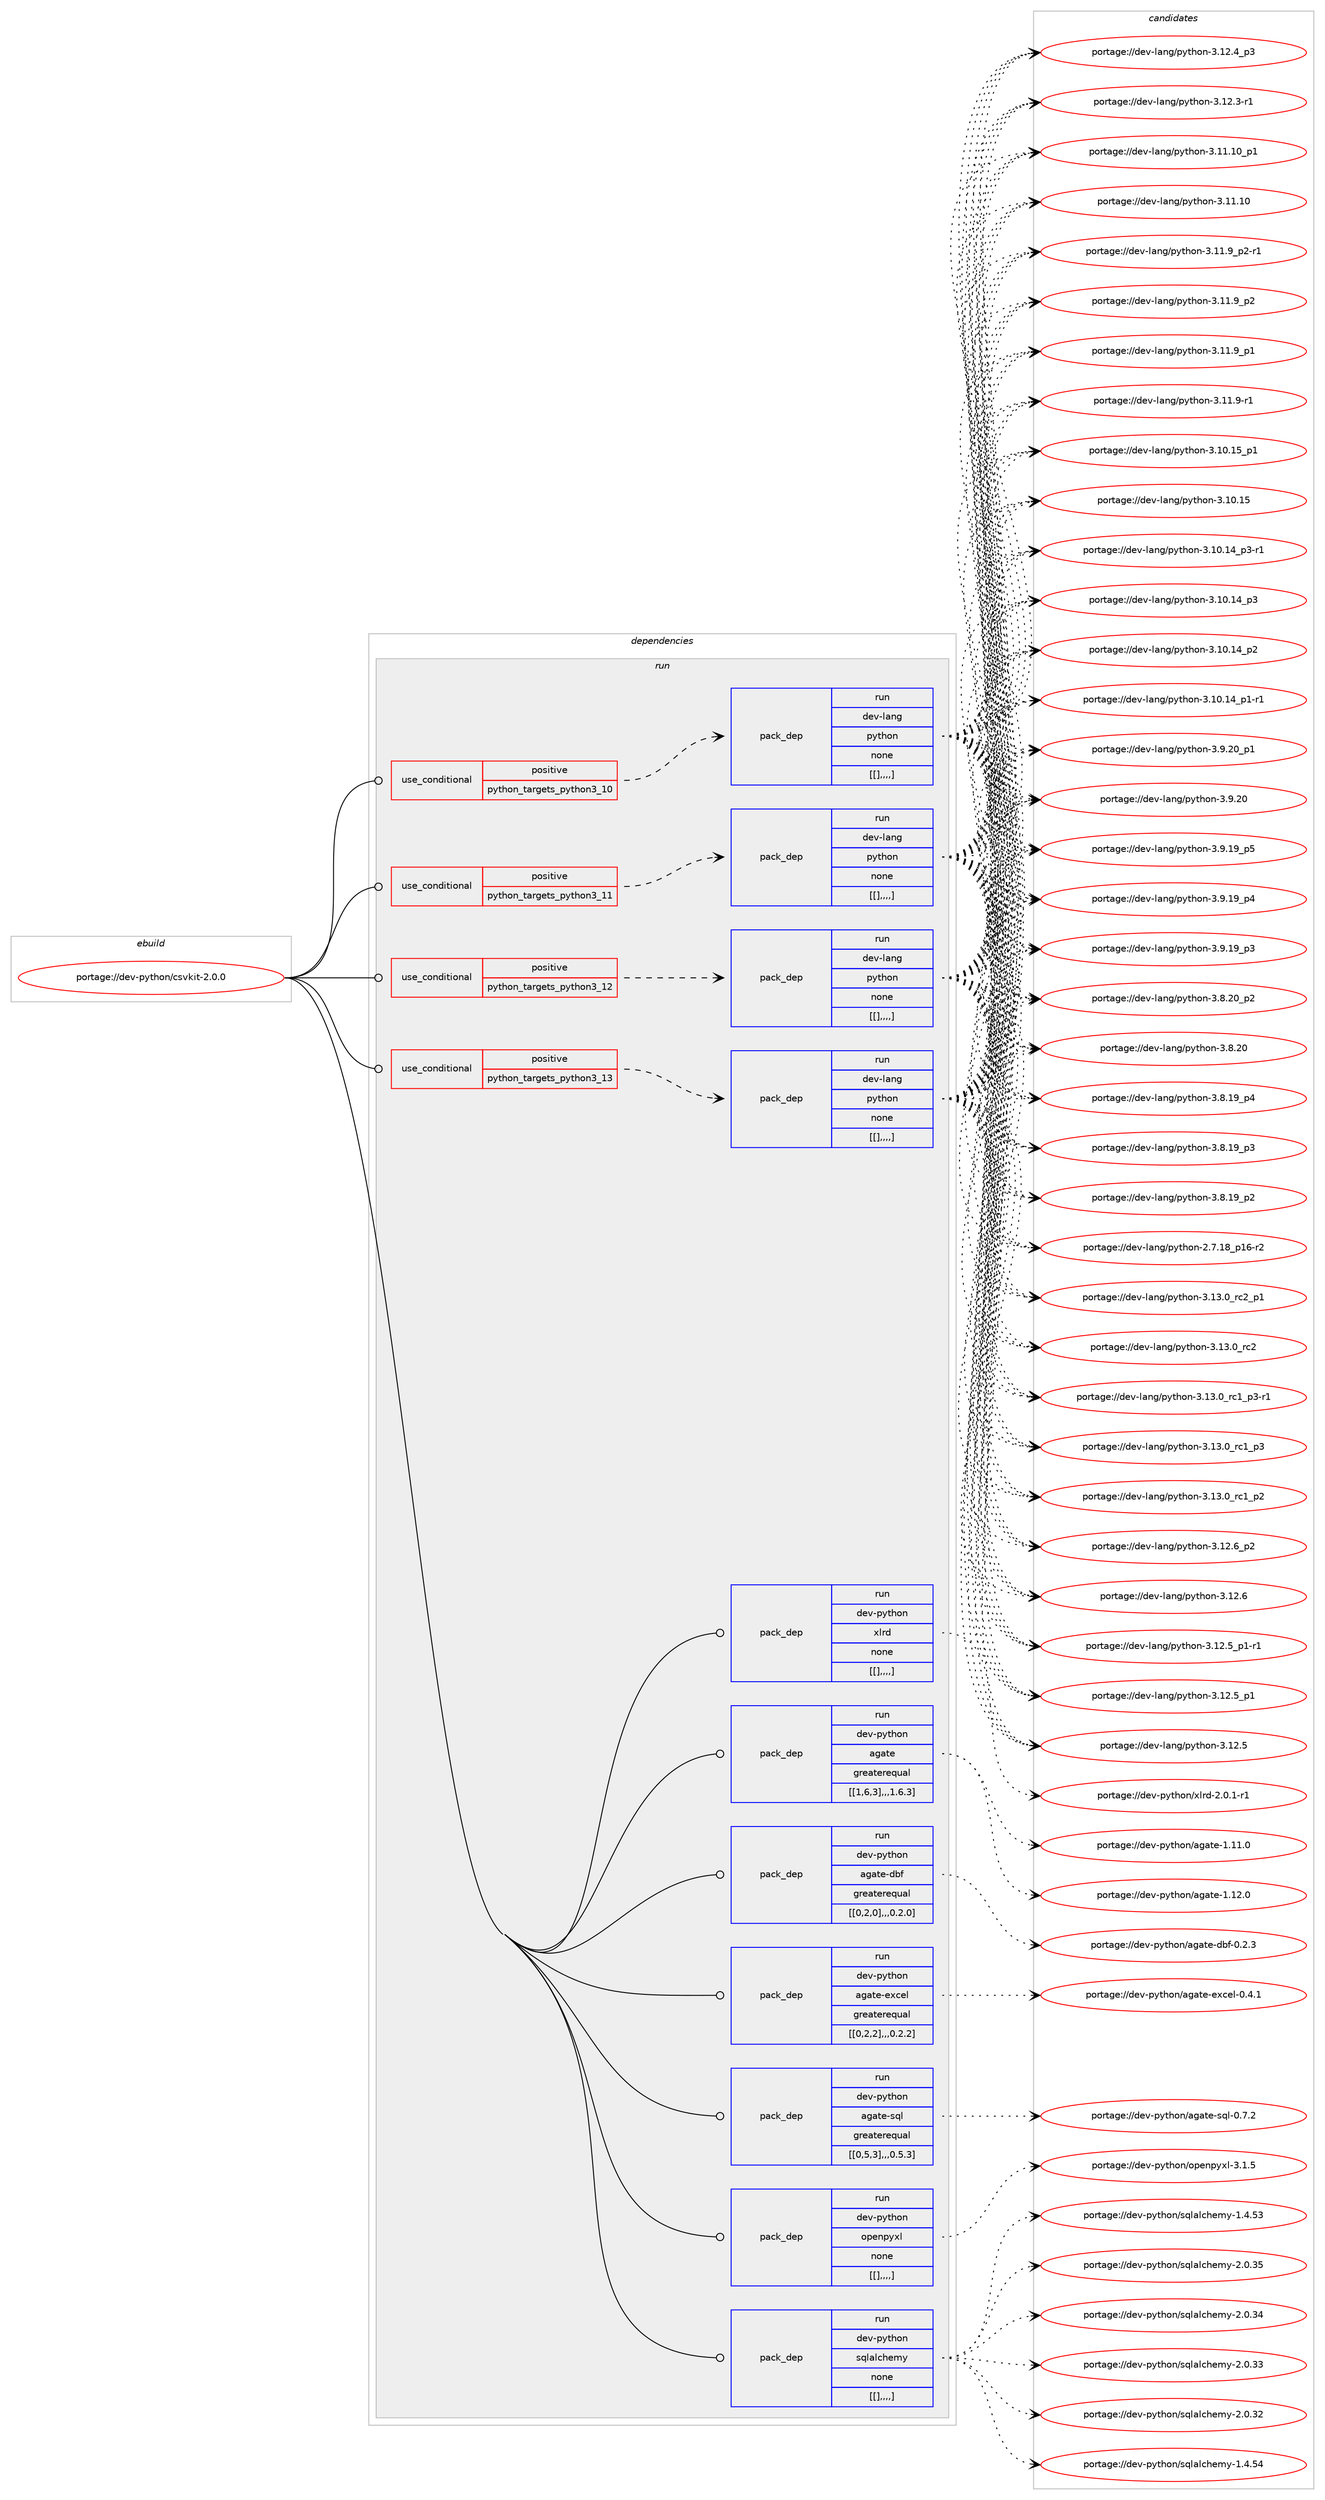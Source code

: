 digraph prolog {

# *************
# Graph options
# *************

newrank=true;
concentrate=true;
compound=true;
graph [rankdir=LR,fontname=Helvetica,fontsize=10,ranksep=1.5];#, ranksep=2.5, nodesep=0.2];
edge  [arrowhead=vee];
node  [fontname=Helvetica,fontsize=10];

# **********
# The ebuild
# **********

subgraph cluster_leftcol {
color=gray;
label=<<i>ebuild</i>>;
id [label="portage://dev-python/csvkit-2.0.0", color=red, width=4, href="../dev-python/csvkit-2.0.0.svg"];
}

# ****************
# The dependencies
# ****************

subgraph cluster_midcol {
color=gray;
label=<<i>dependencies</i>>;
subgraph cluster_compile {
fillcolor="#eeeeee";
style=filled;
label=<<i>compile</i>>;
}
subgraph cluster_compileandrun {
fillcolor="#eeeeee";
style=filled;
label=<<i>compile and run</i>>;
}
subgraph cluster_run {
fillcolor="#eeeeee";
style=filled;
label=<<i>run</i>>;
subgraph cond33187 {
dependency146323 [label=<<TABLE BORDER="0" CELLBORDER="1" CELLSPACING="0" CELLPADDING="4"><TR><TD ROWSPAN="3" CELLPADDING="10">use_conditional</TD></TR><TR><TD>positive</TD></TR><TR><TD>python_targets_python3_10</TD></TR></TABLE>>, shape=none, color=red];
subgraph pack111924 {
dependency146324 [label=<<TABLE BORDER="0" CELLBORDER="1" CELLSPACING="0" CELLPADDING="4" WIDTH="220"><TR><TD ROWSPAN="6" CELLPADDING="30">pack_dep</TD></TR><TR><TD WIDTH="110">run</TD></TR><TR><TD>dev-lang</TD></TR><TR><TD>python</TD></TR><TR><TD>none</TD></TR><TR><TD>[[],,,,]</TD></TR></TABLE>>, shape=none, color=blue];
}
dependency146323:e -> dependency146324:w [weight=20,style="dashed",arrowhead="vee"];
}
id:e -> dependency146323:w [weight=20,style="solid",arrowhead="odot"];
subgraph cond33188 {
dependency146325 [label=<<TABLE BORDER="0" CELLBORDER="1" CELLSPACING="0" CELLPADDING="4"><TR><TD ROWSPAN="3" CELLPADDING="10">use_conditional</TD></TR><TR><TD>positive</TD></TR><TR><TD>python_targets_python3_11</TD></TR></TABLE>>, shape=none, color=red];
subgraph pack111925 {
dependency146326 [label=<<TABLE BORDER="0" CELLBORDER="1" CELLSPACING="0" CELLPADDING="4" WIDTH="220"><TR><TD ROWSPAN="6" CELLPADDING="30">pack_dep</TD></TR><TR><TD WIDTH="110">run</TD></TR><TR><TD>dev-lang</TD></TR><TR><TD>python</TD></TR><TR><TD>none</TD></TR><TR><TD>[[],,,,]</TD></TR></TABLE>>, shape=none, color=blue];
}
dependency146325:e -> dependency146326:w [weight=20,style="dashed",arrowhead="vee"];
}
id:e -> dependency146325:w [weight=20,style="solid",arrowhead="odot"];
subgraph cond33189 {
dependency146327 [label=<<TABLE BORDER="0" CELLBORDER="1" CELLSPACING="0" CELLPADDING="4"><TR><TD ROWSPAN="3" CELLPADDING="10">use_conditional</TD></TR><TR><TD>positive</TD></TR><TR><TD>python_targets_python3_12</TD></TR></TABLE>>, shape=none, color=red];
subgraph pack111926 {
dependency146328 [label=<<TABLE BORDER="0" CELLBORDER="1" CELLSPACING="0" CELLPADDING="4" WIDTH="220"><TR><TD ROWSPAN="6" CELLPADDING="30">pack_dep</TD></TR><TR><TD WIDTH="110">run</TD></TR><TR><TD>dev-lang</TD></TR><TR><TD>python</TD></TR><TR><TD>none</TD></TR><TR><TD>[[],,,,]</TD></TR></TABLE>>, shape=none, color=blue];
}
dependency146327:e -> dependency146328:w [weight=20,style="dashed",arrowhead="vee"];
}
id:e -> dependency146327:w [weight=20,style="solid",arrowhead="odot"];
subgraph cond33190 {
dependency146329 [label=<<TABLE BORDER="0" CELLBORDER="1" CELLSPACING="0" CELLPADDING="4"><TR><TD ROWSPAN="3" CELLPADDING="10">use_conditional</TD></TR><TR><TD>positive</TD></TR><TR><TD>python_targets_python3_13</TD></TR></TABLE>>, shape=none, color=red];
subgraph pack111927 {
dependency146330 [label=<<TABLE BORDER="0" CELLBORDER="1" CELLSPACING="0" CELLPADDING="4" WIDTH="220"><TR><TD ROWSPAN="6" CELLPADDING="30">pack_dep</TD></TR><TR><TD WIDTH="110">run</TD></TR><TR><TD>dev-lang</TD></TR><TR><TD>python</TD></TR><TR><TD>none</TD></TR><TR><TD>[[],,,,]</TD></TR></TABLE>>, shape=none, color=blue];
}
dependency146329:e -> dependency146330:w [weight=20,style="dashed",arrowhead="vee"];
}
id:e -> dependency146329:w [weight=20,style="solid",arrowhead="odot"];
subgraph pack111928 {
dependency146331 [label=<<TABLE BORDER="0" CELLBORDER="1" CELLSPACING="0" CELLPADDING="4" WIDTH="220"><TR><TD ROWSPAN="6" CELLPADDING="30">pack_dep</TD></TR><TR><TD WIDTH="110">run</TD></TR><TR><TD>dev-python</TD></TR><TR><TD>agate</TD></TR><TR><TD>greaterequal</TD></TR><TR><TD>[[1,6,3],,,1.6.3]</TD></TR></TABLE>>, shape=none, color=blue];
}
id:e -> dependency146331:w [weight=20,style="solid",arrowhead="odot"];
subgraph pack111929 {
dependency146332 [label=<<TABLE BORDER="0" CELLBORDER="1" CELLSPACING="0" CELLPADDING="4" WIDTH="220"><TR><TD ROWSPAN="6" CELLPADDING="30">pack_dep</TD></TR><TR><TD WIDTH="110">run</TD></TR><TR><TD>dev-python</TD></TR><TR><TD>agate-dbf</TD></TR><TR><TD>greaterequal</TD></TR><TR><TD>[[0,2,0],,,0.2.0]</TD></TR></TABLE>>, shape=none, color=blue];
}
id:e -> dependency146332:w [weight=20,style="solid",arrowhead="odot"];
subgraph pack111930 {
dependency146333 [label=<<TABLE BORDER="0" CELLBORDER="1" CELLSPACING="0" CELLPADDING="4" WIDTH="220"><TR><TD ROWSPAN="6" CELLPADDING="30">pack_dep</TD></TR><TR><TD WIDTH="110">run</TD></TR><TR><TD>dev-python</TD></TR><TR><TD>agate-excel</TD></TR><TR><TD>greaterequal</TD></TR><TR><TD>[[0,2,2],,,0.2.2]</TD></TR></TABLE>>, shape=none, color=blue];
}
id:e -> dependency146333:w [weight=20,style="solid",arrowhead="odot"];
subgraph pack111931 {
dependency146334 [label=<<TABLE BORDER="0" CELLBORDER="1" CELLSPACING="0" CELLPADDING="4" WIDTH="220"><TR><TD ROWSPAN="6" CELLPADDING="30">pack_dep</TD></TR><TR><TD WIDTH="110">run</TD></TR><TR><TD>dev-python</TD></TR><TR><TD>agate-sql</TD></TR><TR><TD>greaterequal</TD></TR><TR><TD>[[0,5,3],,,0.5.3]</TD></TR></TABLE>>, shape=none, color=blue];
}
id:e -> dependency146334:w [weight=20,style="solid",arrowhead="odot"];
subgraph pack111932 {
dependency146335 [label=<<TABLE BORDER="0" CELLBORDER="1" CELLSPACING="0" CELLPADDING="4" WIDTH="220"><TR><TD ROWSPAN="6" CELLPADDING="30">pack_dep</TD></TR><TR><TD WIDTH="110">run</TD></TR><TR><TD>dev-python</TD></TR><TR><TD>openpyxl</TD></TR><TR><TD>none</TD></TR><TR><TD>[[],,,,]</TD></TR></TABLE>>, shape=none, color=blue];
}
id:e -> dependency146335:w [weight=20,style="solid",arrowhead="odot"];
subgraph pack111933 {
dependency146336 [label=<<TABLE BORDER="0" CELLBORDER="1" CELLSPACING="0" CELLPADDING="4" WIDTH="220"><TR><TD ROWSPAN="6" CELLPADDING="30">pack_dep</TD></TR><TR><TD WIDTH="110">run</TD></TR><TR><TD>dev-python</TD></TR><TR><TD>sqlalchemy</TD></TR><TR><TD>none</TD></TR><TR><TD>[[],,,,]</TD></TR></TABLE>>, shape=none, color=blue];
}
id:e -> dependency146336:w [weight=20,style="solid",arrowhead="odot"];
subgraph pack111934 {
dependency146337 [label=<<TABLE BORDER="0" CELLBORDER="1" CELLSPACING="0" CELLPADDING="4" WIDTH="220"><TR><TD ROWSPAN="6" CELLPADDING="30">pack_dep</TD></TR><TR><TD WIDTH="110">run</TD></TR><TR><TD>dev-python</TD></TR><TR><TD>xlrd</TD></TR><TR><TD>none</TD></TR><TR><TD>[[],,,,]</TD></TR></TABLE>>, shape=none, color=blue];
}
id:e -> dependency146337:w [weight=20,style="solid",arrowhead="odot"];
}
}

# **************
# The candidates
# **************

subgraph cluster_choices {
rank=same;
color=gray;
label=<<i>candidates</i>>;

subgraph choice111924 {
color=black;
nodesep=1;
choice100101118451089711010347112121116104111110455146495146489511499509511249 [label="portage://dev-lang/python-3.13.0_rc2_p1", color=red, width=4,href="../dev-lang/python-3.13.0_rc2_p1.svg"];
choice10010111845108971101034711212111610411111045514649514648951149950 [label="portage://dev-lang/python-3.13.0_rc2", color=red, width=4,href="../dev-lang/python-3.13.0_rc2.svg"];
choice1001011184510897110103471121211161041111104551464951464895114994995112514511449 [label="portage://dev-lang/python-3.13.0_rc1_p3-r1", color=red, width=4,href="../dev-lang/python-3.13.0_rc1_p3-r1.svg"];
choice100101118451089711010347112121116104111110455146495146489511499499511251 [label="portage://dev-lang/python-3.13.0_rc1_p3", color=red, width=4,href="../dev-lang/python-3.13.0_rc1_p3.svg"];
choice100101118451089711010347112121116104111110455146495146489511499499511250 [label="portage://dev-lang/python-3.13.0_rc1_p2", color=red, width=4,href="../dev-lang/python-3.13.0_rc1_p2.svg"];
choice100101118451089711010347112121116104111110455146495046549511250 [label="portage://dev-lang/python-3.12.6_p2", color=red, width=4,href="../dev-lang/python-3.12.6_p2.svg"];
choice10010111845108971101034711212111610411111045514649504654 [label="portage://dev-lang/python-3.12.6", color=red, width=4,href="../dev-lang/python-3.12.6.svg"];
choice1001011184510897110103471121211161041111104551464950465395112494511449 [label="portage://dev-lang/python-3.12.5_p1-r1", color=red, width=4,href="../dev-lang/python-3.12.5_p1-r1.svg"];
choice100101118451089711010347112121116104111110455146495046539511249 [label="portage://dev-lang/python-3.12.5_p1", color=red, width=4,href="../dev-lang/python-3.12.5_p1.svg"];
choice10010111845108971101034711212111610411111045514649504653 [label="portage://dev-lang/python-3.12.5", color=red, width=4,href="../dev-lang/python-3.12.5.svg"];
choice100101118451089711010347112121116104111110455146495046529511251 [label="portage://dev-lang/python-3.12.4_p3", color=red, width=4,href="../dev-lang/python-3.12.4_p3.svg"];
choice100101118451089711010347112121116104111110455146495046514511449 [label="portage://dev-lang/python-3.12.3-r1", color=red, width=4,href="../dev-lang/python-3.12.3-r1.svg"];
choice10010111845108971101034711212111610411111045514649494649489511249 [label="portage://dev-lang/python-3.11.10_p1", color=red, width=4,href="../dev-lang/python-3.11.10_p1.svg"];
choice1001011184510897110103471121211161041111104551464949464948 [label="portage://dev-lang/python-3.11.10", color=red, width=4,href="../dev-lang/python-3.11.10.svg"];
choice1001011184510897110103471121211161041111104551464949465795112504511449 [label="portage://dev-lang/python-3.11.9_p2-r1", color=red, width=4,href="../dev-lang/python-3.11.9_p2-r1.svg"];
choice100101118451089711010347112121116104111110455146494946579511250 [label="portage://dev-lang/python-3.11.9_p2", color=red, width=4,href="../dev-lang/python-3.11.9_p2.svg"];
choice100101118451089711010347112121116104111110455146494946579511249 [label="portage://dev-lang/python-3.11.9_p1", color=red, width=4,href="../dev-lang/python-3.11.9_p1.svg"];
choice100101118451089711010347112121116104111110455146494946574511449 [label="portage://dev-lang/python-3.11.9-r1", color=red, width=4,href="../dev-lang/python-3.11.9-r1.svg"];
choice10010111845108971101034711212111610411111045514649484649539511249 [label="portage://dev-lang/python-3.10.15_p1", color=red, width=4,href="../dev-lang/python-3.10.15_p1.svg"];
choice1001011184510897110103471121211161041111104551464948464953 [label="portage://dev-lang/python-3.10.15", color=red, width=4,href="../dev-lang/python-3.10.15.svg"];
choice100101118451089711010347112121116104111110455146494846495295112514511449 [label="portage://dev-lang/python-3.10.14_p3-r1", color=red, width=4,href="../dev-lang/python-3.10.14_p3-r1.svg"];
choice10010111845108971101034711212111610411111045514649484649529511251 [label="portage://dev-lang/python-3.10.14_p3", color=red, width=4,href="../dev-lang/python-3.10.14_p3.svg"];
choice10010111845108971101034711212111610411111045514649484649529511250 [label="portage://dev-lang/python-3.10.14_p2", color=red, width=4,href="../dev-lang/python-3.10.14_p2.svg"];
choice100101118451089711010347112121116104111110455146494846495295112494511449 [label="portage://dev-lang/python-3.10.14_p1-r1", color=red, width=4,href="../dev-lang/python-3.10.14_p1-r1.svg"];
choice100101118451089711010347112121116104111110455146574650489511249 [label="portage://dev-lang/python-3.9.20_p1", color=red, width=4,href="../dev-lang/python-3.9.20_p1.svg"];
choice10010111845108971101034711212111610411111045514657465048 [label="portage://dev-lang/python-3.9.20", color=red, width=4,href="../dev-lang/python-3.9.20.svg"];
choice100101118451089711010347112121116104111110455146574649579511253 [label="portage://dev-lang/python-3.9.19_p5", color=red, width=4,href="../dev-lang/python-3.9.19_p5.svg"];
choice100101118451089711010347112121116104111110455146574649579511252 [label="portage://dev-lang/python-3.9.19_p4", color=red, width=4,href="../dev-lang/python-3.9.19_p4.svg"];
choice100101118451089711010347112121116104111110455146574649579511251 [label="portage://dev-lang/python-3.9.19_p3", color=red, width=4,href="../dev-lang/python-3.9.19_p3.svg"];
choice100101118451089711010347112121116104111110455146564650489511250 [label="portage://dev-lang/python-3.8.20_p2", color=red, width=4,href="../dev-lang/python-3.8.20_p2.svg"];
choice10010111845108971101034711212111610411111045514656465048 [label="portage://dev-lang/python-3.8.20", color=red, width=4,href="../dev-lang/python-3.8.20.svg"];
choice100101118451089711010347112121116104111110455146564649579511252 [label="portage://dev-lang/python-3.8.19_p4", color=red, width=4,href="../dev-lang/python-3.8.19_p4.svg"];
choice100101118451089711010347112121116104111110455146564649579511251 [label="portage://dev-lang/python-3.8.19_p3", color=red, width=4,href="../dev-lang/python-3.8.19_p3.svg"];
choice100101118451089711010347112121116104111110455146564649579511250 [label="portage://dev-lang/python-3.8.19_p2", color=red, width=4,href="../dev-lang/python-3.8.19_p2.svg"];
choice100101118451089711010347112121116104111110455046554649569511249544511450 [label="portage://dev-lang/python-2.7.18_p16-r2", color=red, width=4,href="../dev-lang/python-2.7.18_p16-r2.svg"];
dependency146324:e -> choice100101118451089711010347112121116104111110455146495146489511499509511249:w [style=dotted,weight="100"];
dependency146324:e -> choice10010111845108971101034711212111610411111045514649514648951149950:w [style=dotted,weight="100"];
dependency146324:e -> choice1001011184510897110103471121211161041111104551464951464895114994995112514511449:w [style=dotted,weight="100"];
dependency146324:e -> choice100101118451089711010347112121116104111110455146495146489511499499511251:w [style=dotted,weight="100"];
dependency146324:e -> choice100101118451089711010347112121116104111110455146495146489511499499511250:w [style=dotted,weight="100"];
dependency146324:e -> choice100101118451089711010347112121116104111110455146495046549511250:w [style=dotted,weight="100"];
dependency146324:e -> choice10010111845108971101034711212111610411111045514649504654:w [style=dotted,weight="100"];
dependency146324:e -> choice1001011184510897110103471121211161041111104551464950465395112494511449:w [style=dotted,weight="100"];
dependency146324:e -> choice100101118451089711010347112121116104111110455146495046539511249:w [style=dotted,weight="100"];
dependency146324:e -> choice10010111845108971101034711212111610411111045514649504653:w [style=dotted,weight="100"];
dependency146324:e -> choice100101118451089711010347112121116104111110455146495046529511251:w [style=dotted,weight="100"];
dependency146324:e -> choice100101118451089711010347112121116104111110455146495046514511449:w [style=dotted,weight="100"];
dependency146324:e -> choice10010111845108971101034711212111610411111045514649494649489511249:w [style=dotted,weight="100"];
dependency146324:e -> choice1001011184510897110103471121211161041111104551464949464948:w [style=dotted,weight="100"];
dependency146324:e -> choice1001011184510897110103471121211161041111104551464949465795112504511449:w [style=dotted,weight="100"];
dependency146324:e -> choice100101118451089711010347112121116104111110455146494946579511250:w [style=dotted,weight="100"];
dependency146324:e -> choice100101118451089711010347112121116104111110455146494946579511249:w [style=dotted,weight="100"];
dependency146324:e -> choice100101118451089711010347112121116104111110455146494946574511449:w [style=dotted,weight="100"];
dependency146324:e -> choice10010111845108971101034711212111610411111045514649484649539511249:w [style=dotted,weight="100"];
dependency146324:e -> choice1001011184510897110103471121211161041111104551464948464953:w [style=dotted,weight="100"];
dependency146324:e -> choice100101118451089711010347112121116104111110455146494846495295112514511449:w [style=dotted,weight="100"];
dependency146324:e -> choice10010111845108971101034711212111610411111045514649484649529511251:w [style=dotted,weight="100"];
dependency146324:e -> choice10010111845108971101034711212111610411111045514649484649529511250:w [style=dotted,weight="100"];
dependency146324:e -> choice100101118451089711010347112121116104111110455146494846495295112494511449:w [style=dotted,weight="100"];
dependency146324:e -> choice100101118451089711010347112121116104111110455146574650489511249:w [style=dotted,weight="100"];
dependency146324:e -> choice10010111845108971101034711212111610411111045514657465048:w [style=dotted,weight="100"];
dependency146324:e -> choice100101118451089711010347112121116104111110455146574649579511253:w [style=dotted,weight="100"];
dependency146324:e -> choice100101118451089711010347112121116104111110455146574649579511252:w [style=dotted,weight="100"];
dependency146324:e -> choice100101118451089711010347112121116104111110455146574649579511251:w [style=dotted,weight="100"];
dependency146324:e -> choice100101118451089711010347112121116104111110455146564650489511250:w [style=dotted,weight="100"];
dependency146324:e -> choice10010111845108971101034711212111610411111045514656465048:w [style=dotted,weight="100"];
dependency146324:e -> choice100101118451089711010347112121116104111110455146564649579511252:w [style=dotted,weight="100"];
dependency146324:e -> choice100101118451089711010347112121116104111110455146564649579511251:w [style=dotted,weight="100"];
dependency146324:e -> choice100101118451089711010347112121116104111110455146564649579511250:w [style=dotted,weight="100"];
dependency146324:e -> choice100101118451089711010347112121116104111110455046554649569511249544511450:w [style=dotted,weight="100"];
}
subgraph choice111925 {
color=black;
nodesep=1;
choice100101118451089711010347112121116104111110455146495146489511499509511249 [label="portage://dev-lang/python-3.13.0_rc2_p1", color=red, width=4,href="../dev-lang/python-3.13.0_rc2_p1.svg"];
choice10010111845108971101034711212111610411111045514649514648951149950 [label="portage://dev-lang/python-3.13.0_rc2", color=red, width=4,href="../dev-lang/python-3.13.0_rc2.svg"];
choice1001011184510897110103471121211161041111104551464951464895114994995112514511449 [label="portage://dev-lang/python-3.13.0_rc1_p3-r1", color=red, width=4,href="../dev-lang/python-3.13.0_rc1_p3-r1.svg"];
choice100101118451089711010347112121116104111110455146495146489511499499511251 [label="portage://dev-lang/python-3.13.0_rc1_p3", color=red, width=4,href="../dev-lang/python-3.13.0_rc1_p3.svg"];
choice100101118451089711010347112121116104111110455146495146489511499499511250 [label="portage://dev-lang/python-3.13.0_rc1_p2", color=red, width=4,href="../dev-lang/python-3.13.0_rc1_p2.svg"];
choice100101118451089711010347112121116104111110455146495046549511250 [label="portage://dev-lang/python-3.12.6_p2", color=red, width=4,href="../dev-lang/python-3.12.6_p2.svg"];
choice10010111845108971101034711212111610411111045514649504654 [label="portage://dev-lang/python-3.12.6", color=red, width=4,href="../dev-lang/python-3.12.6.svg"];
choice1001011184510897110103471121211161041111104551464950465395112494511449 [label="portage://dev-lang/python-3.12.5_p1-r1", color=red, width=4,href="../dev-lang/python-3.12.5_p1-r1.svg"];
choice100101118451089711010347112121116104111110455146495046539511249 [label="portage://dev-lang/python-3.12.5_p1", color=red, width=4,href="../dev-lang/python-3.12.5_p1.svg"];
choice10010111845108971101034711212111610411111045514649504653 [label="portage://dev-lang/python-3.12.5", color=red, width=4,href="../dev-lang/python-3.12.5.svg"];
choice100101118451089711010347112121116104111110455146495046529511251 [label="portage://dev-lang/python-3.12.4_p3", color=red, width=4,href="../dev-lang/python-3.12.4_p3.svg"];
choice100101118451089711010347112121116104111110455146495046514511449 [label="portage://dev-lang/python-3.12.3-r1", color=red, width=4,href="../dev-lang/python-3.12.3-r1.svg"];
choice10010111845108971101034711212111610411111045514649494649489511249 [label="portage://dev-lang/python-3.11.10_p1", color=red, width=4,href="../dev-lang/python-3.11.10_p1.svg"];
choice1001011184510897110103471121211161041111104551464949464948 [label="portage://dev-lang/python-3.11.10", color=red, width=4,href="../dev-lang/python-3.11.10.svg"];
choice1001011184510897110103471121211161041111104551464949465795112504511449 [label="portage://dev-lang/python-3.11.9_p2-r1", color=red, width=4,href="../dev-lang/python-3.11.9_p2-r1.svg"];
choice100101118451089711010347112121116104111110455146494946579511250 [label="portage://dev-lang/python-3.11.9_p2", color=red, width=4,href="../dev-lang/python-3.11.9_p2.svg"];
choice100101118451089711010347112121116104111110455146494946579511249 [label="portage://dev-lang/python-3.11.9_p1", color=red, width=4,href="../dev-lang/python-3.11.9_p1.svg"];
choice100101118451089711010347112121116104111110455146494946574511449 [label="portage://dev-lang/python-3.11.9-r1", color=red, width=4,href="../dev-lang/python-3.11.9-r1.svg"];
choice10010111845108971101034711212111610411111045514649484649539511249 [label="portage://dev-lang/python-3.10.15_p1", color=red, width=4,href="../dev-lang/python-3.10.15_p1.svg"];
choice1001011184510897110103471121211161041111104551464948464953 [label="portage://dev-lang/python-3.10.15", color=red, width=4,href="../dev-lang/python-3.10.15.svg"];
choice100101118451089711010347112121116104111110455146494846495295112514511449 [label="portage://dev-lang/python-3.10.14_p3-r1", color=red, width=4,href="../dev-lang/python-3.10.14_p3-r1.svg"];
choice10010111845108971101034711212111610411111045514649484649529511251 [label="portage://dev-lang/python-3.10.14_p3", color=red, width=4,href="../dev-lang/python-3.10.14_p3.svg"];
choice10010111845108971101034711212111610411111045514649484649529511250 [label="portage://dev-lang/python-3.10.14_p2", color=red, width=4,href="../dev-lang/python-3.10.14_p2.svg"];
choice100101118451089711010347112121116104111110455146494846495295112494511449 [label="portage://dev-lang/python-3.10.14_p1-r1", color=red, width=4,href="../dev-lang/python-3.10.14_p1-r1.svg"];
choice100101118451089711010347112121116104111110455146574650489511249 [label="portage://dev-lang/python-3.9.20_p1", color=red, width=4,href="../dev-lang/python-3.9.20_p1.svg"];
choice10010111845108971101034711212111610411111045514657465048 [label="portage://dev-lang/python-3.9.20", color=red, width=4,href="../dev-lang/python-3.9.20.svg"];
choice100101118451089711010347112121116104111110455146574649579511253 [label="portage://dev-lang/python-3.9.19_p5", color=red, width=4,href="../dev-lang/python-3.9.19_p5.svg"];
choice100101118451089711010347112121116104111110455146574649579511252 [label="portage://dev-lang/python-3.9.19_p4", color=red, width=4,href="../dev-lang/python-3.9.19_p4.svg"];
choice100101118451089711010347112121116104111110455146574649579511251 [label="portage://dev-lang/python-3.9.19_p3", color=red, width=4,href="../dev-lang/python-3.9.19_p3.svg"];
choice100101118451089711010347112121116104111110455146564650489511250 [label="portage://dev-lang/python-3.8.20_p2", color=red, width=4,href="../dev-lang/python-3.8.20_p2.svg"];
choice10010111845108971101034711212111610411111045514656465048 [label="portage://dev-lang/python-3.8.20", color=red, width=4,href="../dev-lang/python-3.8.20.svg"];
choice100101118451089711010347112121116104111110455146564649579511252 [label="portage://dev-lang/python-3.8.19_p4", color=red, width=4,href="../dev-lang/python-3.8.19_p4.svg"];
choice100101118451089711010347112121116104111110455146564649579511251 [label="portage://dev-lang/python-3.8.19_p3", color=red, width=4,href="../dev-lang/python-3.8.19_p3.svg"];
choice100101118451089711010347112121116104111110455146564649579511250 [label="portage://dev-lang/python-3.8.19_p2", color=red, width=4,href="../dev-lang/python-3.8.19_p2.svg"];
choice100101118451089711010347112121116104111110455046554649569511249544511450 [label="portage://dev-lang/python-2.7.18_p16-r2", color=red, width=4,href="../dev-lang/python-2.7.18_p16-r2.svg"];
dependency146326:e -> choice100101118451089711010347112121116104111110455146495146489511499509511249:w [style=dotted,weight="100"];
dependency146326:e -> choice10010111845108971101034711212111610411111045514649514648951149950:w [style=dotted,weight="100"];
dependency146326:e -> choice1001011184510897110103471121211161041111104551464951464895114994995112514511449:w [style=dotted,weight="100"];
dependency146326:e -> choice100101118451089711010347112121116104111110455146495146489511499499511251:w [style=dotted,weight="100"];
dependency146326:e -> choice100101118451089711010347112121116104111110455146495146489511499499511250:w [style=dotted,weight="100"];
dependency146326:e -> choice100101118451089711010347112121116104111110455146495046549511250:w [style=dotted,weight="100"];
dependency146326:e -> choice10010111845108971101034711212111610411111045514649504654:w [style=dotted,weight="100"];
dependency146326:e -> choice1001011184510897110103471121211161041111104551464950465395112494511449:w [style=dotted,weight="100"];
dependency146326:e -> choice100101118451089711010347112121116104111110455146495046539511249:w [style=dotted,weight="100"];
dependency146326:e -> choice10010111845108971101034711212111610411111045514649504653:w [style=dotted,weight="100"];
dependency146326:e -> choice100101118451089711010347112121116104111110455146495046529511251:w [style=dotted,weight="100"];
dependency146326:e -> choice100101118451089711010347112121116104111110455146495046514511449:w [style=dotted,weight="100"];
dependency146326:e -> choice10010111845108971101034711212111610411111045514649494649489511249:w [style=dotted,weight="100"];
dependency146326:e -> choice1001011184510897110103471121211161041111104551464949464948:w [style=dotted,weight="100"];
dependency146326:e -> choice1001011184510897110103471121211161041111104551464949465795112504511449:w [style=dotted,weight="100"];
dependency146326:e -> choice100101118451089711010347112121116104111110455146494946579511250:w [style=dotted,weight="100"];
dependency146326:e -> choice100101118451089711010347112121116104111110455146494946579511249:w [style=dotted,weight="100"];
dependency146326:e -> choice100101118451089711010347112121116104111110455146494946574511449:w [style=dotted,weight="100"];
dependency146326:e -> choice10010111845108971101034711212111610411111045514649484649539511249:w [style=dotted,weight="100"];
dependency146326:e -> choice1001011184510897110103471121211161041111104551464948464953:w [style=dotted,weight="100"];
dependency146326:e -> choice100101118451089711010347112121116104111110455146494846495295112514511449:w [style=dotted,weight="100"];
dependency146326:e -> choice10010111845108971101034711212111610411111045514649484649529511251:w [style=dotted,weight="100"];
dependency146326:e -> choice10010111845108971101034711212111610411111045514649484649529511250:w [style=dotted,weight="100"];
dependency146326:e -> choice100101118451089711010347112121116104111110455146494846495295112494511449:w [style=dotted,weight="100"];
dependency146326:e -> choice100101118451089711010347112121116104111110455146574650489511249:w [style=dotted,weight="100"];
dependency146326:e -> choice10010111845108971101034711212111610411111045514657465048:w [style=dotted,weight="100"];
dependency146326:e -> choice100101118451089711010347112121116104111110455146574649579511253:w [style=dotted,weight="100"];
dependency146326:e -> choice100101118451089711010347112121116104111110455146574649579511252:w [style=dotted,weight="100"];
dependency146326:e -> choice100101118451089711010347112121116104111110455146574649579511251:w [style=dotted,weight="100"];
dependency146326:e -> choice100101118451089711010347112121116104111110455146564650489511250:w [style=dotted,weight="100"];
dependency146326:e -> choice10010111845108971101034711212111610411111045514656465048:w [style=dotted,weight="100"];
dependency146326:e -> choice100101118451089711010347112121116104111110455146564649579511252:w [style=dotted,weight="100"];
dependency146326:e -> choice100101118451089711010347112121116104111110455146564649579511251:w [style=dotted,weight="100"];
dependency146326:e -> choice100101118451089711010347112121116104111110455146564649579511250:w [style=dotted,weight="100"];
dependency146326:e -> choice100101118451089711010347112121116104111110455046554649569511249544511450:w [style=dotted,weight="100"];
}
subgraph choice111926 {
color=black;
nodesep=1;
choice100101118451089711010347112121116104111110455146495146489511499509511249 [label="portage://dev-lang/python-3.13.0_rc2_p1", color=red, width=4,href="../dev-lang/python-3.13.0_rc2_p1.svg"];
choice10010111845108971101034711212111610411111045514649514648951149950 [label="portage://dev-lang/python-3.13.0_rc2", color=red, width=4,href="../dev-lang/python-3.13.0_rc2.svg"];
choice1001011184510897110103471121211161041111104551464951464895114994995112514511449 [label="portage://dev-lang/python-3.13.0_rc1_p3-r1", color=red, width=4,href="../dev-lang/python-3.13.0_rc1_p3-r1.svg"];
choice100101118451089711010347112121116104111110455146495146489511499499511251 [label="portage://dev-lang/python-3.13.0_rc1_p3", color=red, width=4,href="../dev-lang/python-3.13.0_rc1_p3.svg"];
choice100101118451089711010347112121116104111110455146495146489511499499511250 [label="portage://dev-lang/python-3.13.0_rc1_p2", color=red, width=4,href="../dev-lang/python-3.13.0_rc1_p2.svg"];
choice100101118451089711010347112121116104111110455146495046549511250 [label="portage://dev-lang/python-3.12.6_p2", color=red, width=4,href="../dev-lang/python-3.12.6_p2.svg"];
choice10010111845108971101034711212111610411111045514649504654 [label="portage://dev-lang/python-3.12.6", color=red, width=4,href="../dev-lang/python-3.12.6.svg"];
choice1001011184510897110103471121211161041111104551464950465395112494511449 [label="portage://dev-lang/python-3.12.5_p1-r1", color=red, width=4,href="../dev-lang/python-3.12.5_p1-r1.svg"];
choice100101118451089711010347112121116104111110455146495046539511249 [label="portage://dev-lang/python-3.12.5_p1", color=red, width=4,href="../dev-lang/python-3.12.5_p1.svg"];
choice10010111845108971101034711212111610411111045514649504653 [label="portage://dev-lang/python-3.12.5", color=red, width=4,href="../dev-lang/python-3.12.5.svg"];
choice100101118451089711010347112121116104111110455146495046529511251 [label="portage://dev-lang/python-3.12.4_p3", color=red, width=4,href="../dev-lang/python-3.12.4_p3.svg"];
choice100101118451089711010347112121116104111110455146495046514511449 [label="portage://dev-lang/python-3.12.3-r1", color=red, width=4,href="../dev-lang/python-3.12.3-r1.svg"];
choice10010111845108971101034711212111610411111045514649494649489511249 [label="portage://dev-lang/python-3.11.10_p1", color=red, width=4,href="../dev-lang/python-3.11.10_p1.svg"];
choice1001011184510897110103471121211161041111104551464949464948 [label="portage://dev-lang/python-3.11.10", color=red, width=4,href="../dev-lang/python-3.11.10.svg"];
choice1001011184510897110103471121211161041111104551464949465795112504511449 [label="portage://dev-lang/python-3.11.9_p2-r1", color=red, width=4,href="../dev-lang/python-3.11.9_p2-r1.svg"];
choice100101118451089711010347112121116104111110455146494946579511250 [label="portage://dev-lang/python-3.11.9_p2", color=red, width=4,href="../dev-lang/python-3.11.9_p2.svg"];
choice100101118451089711010347112121116104111110455146494946579511249 [label="portage://dev-lang/python-3.11.9_p1", color=red, width=4,href="../dev-lang/python-3.11.9_p1.svg"];
choice100101118451089711010347112121116104111110455146494946574511449 [label="portage://dev-lang/python-3.11.9-r1", color=red, width=4,href="../dev-lang/python-3.11.9-r1.svg"];
choice10010111845108971101034711212111610411111045514649484649539511249 [label="portage://dev-lang/python-3.10.15_p1", color=red, width=4,href="../dev-lang/python-3.10.15_p1.svg"];
choice1001011184510897110103471121211161041111104551464948464953 [label="portage://dev-lang/python-3.10.15", color=red, width=4,href="../dev-lang/python-3.10.15.svg"];
choice100101118451089711010347112121116104111110455146494846495295112514511449 [label="portage://dev-lang/python-3.10.14_p3-r1", color=red, width=4,href="../dev-lang/python-3.10.14_p3-r1.svg"];
choice10010111845108971101034711212111610411111045514649484649529511251 [label="portage://dev-lang/python-3.10.14_p3", color=red, width=4,href="../dev-lang/python-3.10.14_p3.svg"];
choice10010111845108971101034711212111610411111045514649484649529511250 [label="portage://dev-lang/python-3.10.14_p2", color=red, width=4,href="../dev-lang/python-3.10.14_p2.svg"];
choice100101118451089711010347112121116104111110455146494846495295112494511449 [label="portage://dev-lang/python-3.10.14_p1-r1", color=red, width=4,href="../dev-lang/python-3.10.14_p1-r1.svg"];
choice100101118451089711010347112121116104111110455146574650489511249 [label="portage://dev-lang/python-3.9.20_p1", color=red, width=4,href="../dev-lang/python-3.9.20_p1.svg"];
choice10010111845108971101034711212111610411111045514657465048 [label="portage://dev-lang/python-3.9.20", color=red, width=4,href="../dev-lang/python-3.9.20.svg"];
choice100101118451089711010347112121116104111110455146574649579511253 [label="portage://dev-lang/python-3.9.19_p5", color=red, width=4,href="../dev-lang/python-3.9.19_p5.svg"];
choice100101118451089711010347112121116104111110455146574649579511252 [label="portage://dev-lang/python-3.9.19_p4", color=red, width=4,href="../dev-lang/python-3.9.19_p4.svg"];
choice100101118451089711010347112121116104111110455146574649579511251 [label="portage://dev-lang/python-3.9.19_p3", color=red, width=4,href="../dev-lang/python-3.9.19_p3.svg"];
choice100101118451089711010347112121116104111110455146564650489511250 [label="portage://dev-lang/python-3.8.20_p2", color=red, width=4,href="../dev-lang/python-3.8.20_p2.svg"];
choice10010111845108971101034711212111610411111045514656465048 [label="portage://dev-lang/python-3.8.20", color=red, width=4,href="../dev-lang/python-3.8.20.svg"];
choice100101118451089711010347112121116104111110455146564649579511252 [label="portage://dev-lang/python-3.8.19_p4", color=red, width=4,href="../dev-lang/python-3.8.19_p4.svg"];
choice100101118451089711010347112121116104111110455146564649579511251 [label="portage://dev-lang/python-3.8.19_p3", color=red, width=4,href="../dev-lang/python-3.8.19_p3.svg"];
choice100101118451089711010347112121116104111110455146564649579511250 [label="portage://dev-lang/python-3.8.19_p2", color=red, width=4,href="../dev-lang/python-3.8.19_p2.svg"];
choice100101118451089711010347112121116104111110455046554649569511249544511450 [label="portage://dev-lang/python-2.7.18_p16-r2", color=red, width=4,href="../dev-lang/python-2.7.18_p16-r2.svg"];
dependency146328:e -> choice100101118451089711010347112121116104111110455146495146489511499509511249:w [style=dotted,weight="100"];
dependency146328:e -> choice10010111845108971101034711212111610411111045514649514648951149950:w [style=dotted,weight="100"];
dependency146328:e -> choice1001011184510897110103471121211161041111104551464951464895114994995112514511449:w [style=dotted,weight="100"];
dependency146328:e -> choice100101118451089711010347112121116104111110455146495146489511499499511251:w [style=dotted,weight="100"];
dependency146328:e -> choice100101118451089711010347112121116104111110455146495146489511499499511250:w [style=dotted,weight="100"];
dependency146328:e -> choice100101118451089711010347112121116104111110455146495046549511250:w [style=dotted,weight="100"];
dependency146328:e -> choice10010111845108971101034711212111610411111045514649504654:w [style=dotted,weight="100"];
dependency146328:e -> choice1001011184510897110103471121211161041111104551464950465395112494511449:w [style=dotted,weight="100"];
dependency146328:e -> choice100101118451089711010347112121116104111110455146495046539511249:w [style=dotted,weight="100"];
dependency146328:e -> choice10010111845108971101034711212111610411111045514649504653:w [style=dotted,weight="100"];
dependency146328:e -> choice100101118451089711010347112121116104111110455146495046529511251:w [style=dotted,weight="100"];
dependency146328:e -> choice100101118451089711010347112121116104111110455146495046514511449:w [style=dotted,weight="100"];
dependency146328:e -> choice10010111845108971101034711212111610411111045514649494649489511249:w [style=dotted,weight="100"];
dependency146328:e -> choice1001011184510897110103471121211161041111104551464949464948:w [style=dotted,weight="100"];
dependency146328:e -> choice1001011184510897110103471121211161041111104551464949465795112504511449:w [style=dotted,weight="100"];
dependency146328:e -> choice100101118451089711010347112121116104111110455146494946579511250:w [style=dotted,weight="100"];
dependency146328:e -> choice100101118451089711010347112121116104111110455146494946579511249:w [style=dotted,weight="100"];
dependency146328:e -> choice100101118451089711010347112121116104111110455146494946574511449:w [style=dotted,weight="100"];
dependency146328:e -> choice10010111845108971101034711212111610411111045514649484649539511249:w [style=dotted,weight="100"];
dependency146328:e -> choice1001011184510897110103471121211161041111104551464948464953:w [style=dotted,weight="100"];
dependency146328:e -> choice100101118451089711010347112121116104111110455146494846495295112514511449:w [style=dotted,weight="100"];
dependency146328:e -> choice10010111845108971101034711212111610411111045514649484649529511251:w [style=dotted,weight="100"];
dependency146328:e -> choice10010111845108971101034711212111610411111045514649484649529511250:w [style=dotted,weight="100"];
dependency146328:e -> choice100101118451089711010347112121116104111110455146494846495295112494511449:w [style=dotted,weight="100"];
dependency146328:e -> choice100101118451089711010347112121116104111110455146574650489511249:w [style=dotted,weight="100"];
dependency146328:e -> choice10010111845108971101034711212111610411111045514657465048:w [style=dotted,weight="100"];
dependency146328:e -> choice100101118451089711010347112121116104111110455146574649579511253:w [style=dotted,weight="100"];
dependency146328:e -> choice100101118451089711010347112121116104111110455146574649579511252:w [style=dotted,weight="100"];
dependency146328:e -> choice100101118451089711010347112121116104111110455146574649579511251:w [style=dotted,weight="100"];
dependency146328:e -> choice100101118451089711010347112121116104111110455146564650489511250:w [style=dotted,weight="100"];
dependency146328:e -> choice10010111845108971101034711212111610411111045514656465048:w [style=dotted,weight="100"];
dependency146328:e -> choice100101118451089711010347112121116104111110455146564649579511252:w [style=dotted,weight="100"];
dependency146328:e -> choice100101118451089711010347112121116104111110455146564649579511251:w [style=dotted,weight="100"];
dependency146328:e -> choice100101118451089711010347112121116104111110455146564649579511250:w [style=dotted,weight="100"];
dependency146328:e -> choice100101118451089711010347112121116104111110455046554649569511249544511450:w [style=dotted,weight="100"];
}
subgraph choice111927 {
color=black;
nodesep=1;
choice100101118451089711010347112121116104111110455146495146489511499509511249 [label="portage://dev-lang/python-3.13.0_rc2_p1", color=red, width=4,href="../dev-lang/python-3.13.0_rc2_p1.svg"];
choice10010111845108971101034711212111610411111045514649514648951149950 [label="portage://dev-lang/python-3.13.0_rc2", color=red, width=4,href="../dev-lang/python-3.13.0_rc2.svg"];
choice1001011184510897110103471121211161041111104551464951464895114994995112514511449 [label="portage://dev-lang/python-3.13.0_rc1_p3-r1", color=red, width=4,href="../dev-lang/python-3.13.0_rc1_p3-r1.svg"];
choice100101118451089711010347112121116104111110455146495146489511499499511251 [label="portage://dev-lang/python-3.13.0_rc1_p3", color=red, width=4,href="../dev-lang/python-3.13.0_rc1_p3.svg"];
choice100101118451089711010347112121116104111110455146495146489511499499511250 [label="portage://dev-lang/python-3.13.0_rc1_p2", color=red, width=4,href="../dev-lang/python-3.13.0_rc1_p2.svg"];
choice100101118451089711010347112121116104111110455146495046549511250 [label="portage://dev-lang/python-3.12.6_p2", color=red, width=4,href="../dev-lang/python-3.12.6_p2.svg"];
choice10010111845108971101034711212111610411111045514649504654 [label="portage://dev-lang/python-3.12.6", color=red, width=4,href="../dev-lang/python-3.12.6.svg"];
choice1001011184510897110103471121211161041111104551464950465395112494511449 [label="portage://dev-lang/python-3.12.5_p1-r1", color=red, width=4,href="../dev-lang/python-3.12.5_p1-r1.svg"];
choice100101118451089711010347112121116104111110455146495046539511249 [label="portage://dev-lang/python-3.12.5_p1", color=red, width=4,href="../dev-lang/python-3.12.5_p1.svg"];
choice10010111845108971101034711212111610411111045514649504653 [label="portage://dev-lang/python-3.12.5", color=red, width=4,href="../dev-lang/python-3.12.5.svg"];
choice100101118451089711010347112121116104111110455146495046529511251 [label="portage://dev-lang/python-3.12.4_p3", color=red, width=4,href="../dev-lang/python-3.12.4_p3.svg"];
choice100101118451089711010347112121116104111110455146495046514511449 [label="portage://dev-lang/python-3.12.3-r1", color=red, width=4,href="../dev-lang/python-3.12.3-r1.svg"];
choice10010111845108971101034711212111610411111045514649494649489511249 [label="portage://dev-lang/python-3.11.10_p1", color=red, width=4,href="../dev-lang/python-3.11.10_p1.svg"];
choice1001011184510897110103471121211161041111104551464949464948 [label="portage://dev-lang/python-3.11.10", color=red, width=4,href="../dev-lang/python-3.11.10.svg"];
choice1001011184510897110103471121211161041111104551464949465795112504511449 [label="portage://dev-lang/python-3.11.9_p2-r1", color=red, width=4,href="../dev-lang/python-3.11.9_p2-r1.svg"];
choice100101118451089711010347112121116104111110455146494946579511250 [label="portage://dev-lang/python-3.11.9_p2", color=red, width=4,href="../dev-lang/python-3.11.9_p2.svg"];
choice100101118451089711010347112121116104111110455146494946579511249 [label="portage://dev-lang/python-3.11.9_p1", color=red, width=4,href="../dev-lang/python-3.11.9_p1.svg"];
choice100101118451089711010347112121116104111110455146494946574511449 [label="portage://dev-lang/python-3.11.9-r1", color=red, width=4,href="../dev-lang/python-3.11.9-r1.svg"];
choice10010111845108971101034711212111610411111045514649484649539511249 [label="portage://dev-lang/python-3.10.15_p1", color=red, width=4,href="../dev-lang/python-3.10.15_p1.svg"];
choice1001011184510897110103471121211161041111104551464948464953 [label="portage://dev-lang/python-3.10.15", color=red, width=4,href="../dev-lang/python-3.10.15.svg"];
choice100101118451089711010347112121116104111110455146494846495295112514511449 [label="portage://dev-lang/python-3.10.14_p3-r1", color=red, width=4,href="../dev-lang/python-3.10.14_p3-r1.svg"];
choice10010111845108971101034711212111610411111045514649484649529511251 [label="portage://dev-lang/python-3.10.14_p3", color=red, width=4,href="../dev-lang/python-3.10.14_p3.svg"];
choice10010111845108971101034711212111610411111045514649484649529511250 [label="portage://dev-lang/python-3.10.14_p2", color=red, width=4,href="../dev-lang/python-3.10.14_p2.svg"];
choice100101118451089711010347112121116104111110455146494846495295112494511449 [label="portage://dev-lang/python-3.10.14_p1-r1", color=red, width=4,href="../dev-lang/python-3.10.14_p1-r1.svg"];
choice100101118451089711010347112121116104111110455146574650489511249 [label="portage://dev-lang/python-3.9.20_p1", color=red, width=4,href="../dev-lang/python-3.9.20_p1.svg"];
choice10010111845108971101034711212111610411111045514657465048 [label="portage://dev-lang/python-3.9.20", color=red, width=4,href="../dev-lang/python-3.9.20.svg"];
choice100101118451089711010347112121116104111110455146574649579511253 [label="portage://dev-lang/python-3.9.19_p5", color=red, width=4,href="../dev-lang/python-3.9.19_p5.svg"];
choice100101118451089711010347112121116104111110455146574649579511252 [label="portage://dev-lang/python-3.9.19_p4", color=red, width=4,href="../dev-lang/python-3.9.19_p4.svg"];
choice100101118451089711010347112121116104111110455146574649579511251 [label="portage://dev-lang/python-3.9.19_p3", color=red, width=4,href="../dev-lang/python-3.9.19_p3.svg"];
choice100101118451089711010347112121116104111110455146564650489511250 [label="portage://dev-lang/python-3.8.20_p2", color=red, width=4,href="../dev-lang/python-3.8.20_p2.svg"];
choice10010111845108971101034711212111610411111045514656465048 [label="portage://dev-lang/python-3.8.20", color=red, width=4,href="../dev-lang/python-3.8.20.svg"];
choice100101118451089711010347112121116104111110455146564649579511252 [label="portage://dev-lang/python-3.8.19_p4", color=red, width=4,href="../dev-lang/python-3.8.19_p4.svg"];
choice100101118451089711010347112121116104111110455146564649579511251 [label="portage://dev-lang/python-3.8.19_p3", color=red, width=4,href="../dev-lang/python-3.8.19_p3.svg"];
choice100101118451089711010347112121116104111110455146564649579511250 [label="portage://dev-lang/python-3.8.19_p2", color=red, width=4,href="../dev-lang/python-3.8.19_p2.svg"];
choice100101118451089711010347112121116104111110455046554649569511249544511450 [label="portage://dev-lang/python-2.7.18_p16-r2", color=red, width=4,href="../dev-lang/python-2.7.18_p16-r2.svg"];
dependency146330:e -> choice100101118451089711010347112121116104111110455146495146489511499509511249:w [style=dotted,weight="100"];
dependency146330:e -> choice10010111845108971101034711212111610411111045514649514648951149950:w [style=dotted,weight="100"];
dependency146330:e -> choice1001011184510897110103471121211161041111104551464951464895114994995112514511449:w [style=dotted,weight="100"];
dependency146330:e -> choice100101118451089711010347112121116104111110455146495146489511499499511251:w [style=dotted,weight="100"];
dependency146330:e -> choice100101118451089711010347112121116104111110455146495146489511499499511250:w [style=dotted,weight="100"];
dependency146330:e -> choice100101118451089711010347112121116104111110455146495046549511250:w [style=dotted,weight="100"];
dependency146330:e -> choice10010111845108971101034711212111610411111045514649504654:w [style=dotted,weight="100"];
dependency146330:e -> choice1001011184510897110103471121211161041111104551464950465395112494511449:w [style=dotted,weight="100"];
dependency146330:e -> choice100101118451089711010347112121116104111110455146495046539511249:w [style=dotted,weight="100"];
dependency146330:e -> choice10010111845108971101034711212111610411111045514649504653:w [style=dotted,weight="100"];
dependency146330:e -> choice100101118451089711010347112121116104111110455146495046529511251:w [style=dotted,weight="100"];
dependency146330:e -> choice100101118451089711010347112121116104111110455146495046514511449:w [style=dotted,weight="100"];
dependency146330:e -> choice10010111845108971101034711212111610411111045514649494649489511249:w [style=dotted,weight="100"];
dependency146330:e -> choice1001011184510897110103471121211161041111104551464949464948:w [style=dotted,weight="100"];
dependency146330:e -> choice1001011184510897110103471121211161041111104551464949465795112504511449:w [style=dotted,weight="100"];
dependency146330:e -> choice100101118451089711010347112121116104111110455146494946579511250:w [style=dotted,weight="100"];
dependency146330:e -> choice100101118451089711010347112121116104111110455146494946579511249:w [style=dotted,weight="100"];
dependency146330:e -> choice100101118451089711010347112121116104111110455146494946574511449:w [style=dotted,weight="100"];
dependency146330:e -> choice10010111845108971101034711212111610411111045514649484649539511249:w [style=dotted,weight="100"];
dependency146330:e -> choice1001011184510897110103471121211161041111104551464948464953:w [style=dotted,weight="100"];
dependency146330:e -> choice100101118451089711010347112121116104111110455146494846495295112514511449:w [style=dotted,weight="100"];
dependency146330:e -> choice10010111845108971101034711212111610411111045514649484649529511251:w [style=dotted,weight="100"];
dependency146330:e -> choice10010111845108971101034711212111610411111045514649484649529511250:w [style=dotted,weight="100"];
dependency146330:e -> choice100101118451089711010347112121116104111110455146494846495295112494511449:w [style=dotted,weight="100"];
dependency146330:e -> choice100101118451089711010347112121116104111110455146574650489511249:w [style=dotted,weight="100"];
dependency146330:e -> choice10010111845108971101034711212111610411111045514657465048:w [style=dotted,weight="100"];
dependency146330:e -> choice100101118451089711010347112121116104111110455146574649579511253:w [style=dotted,weight="100"];
dependency146330:e -> choice100101118451089711010347112121116104111110455146574649579511252:w [style=dotted,weight="100"];
dependency146330:e -> choice100101118451089711010347112121116104111110455146574649579511251:w [style=dotted,weight="100"];
dependency146330:e -> choice100101118451089711010347112121116104111110455146564650489511250:w [style=dotted,weight="100"];
dependency146330:e -> choice10010111845108971101034711212111610411111045514656465048:w [style=dotted,weight="100"];
dependency146330:e -> choice100101118451089711010347112121116104111110455146564649579511252:w [style=dotted,weight="100"];
dependency146330:e -> choice100101118451089711010347112121116104111110455146564649579511251:w [style=dotted,weight="100"];
dependency146330:e -> choice100101118451089711010347112121116104111110455146564649579511250:w [style=dotted,weight="100"];
dependency146330:e -> choice100101118451089711010347112121116104111110455046554649569511249544511450:w [style=dotted,weight="100"];
}
subgraph choice111928 {
color=black;
nodesep=1;
choice1001011184511212111610411111047971039711610145494649504648 [label="portage://dev-python/agate-1.12.0", color=red, width=4,href="../dev-python/agate-1.12.0.svg"];
choice1001011184511212111610411111047971039711610145494649494648 [label="portage://dev-python/agate-1.11.0", color=red, width=4,href="../dev-python/agate-1.11.0.svg"];
dependency146331:e -> choice1001011184511212111610411111047971039711610145494649504648:w [style=dotted,weight="100"];
dependency146331:e -> choice1001011184511212111610411111047971039711610145494649494648:w [style=dotted,weight="100"];
}
subgraph choice111929 {
color=black;
nodesep=1;
choice100101118451121211161041111104797103971161014510098102454846504651 [label="portage://dev-python/agate-dbf-0.2.3", color=red, width=4,href="../dev-python/agate-dbf-0.2.3.svg"];
dependency146332:e -> choice100101118451121211161041111104797103971161014510098102454846504651:w [style=dotted,weight="100"];
}
subgraph choice111930 {
color=black;
nodesep=1;
choice100101118451121211161041111104797103971161014510112099101108454846524649 [label="portage://dev-python/agate-excel-0.4.1", color=red, width=4,href="../dev-python/agate-excel-0.4.1.svg"];
dependency146333:e -> choice100101118451121211161041111104797103971161014510112099101108454846524649:w [style=dotted,weight="100"];
}
subgraph choice111931 {
color=black;
nodesep=1;
choice1001011184511212111610411111047971039711610145115113108454846554650 [label="portage://dev-python/agate-sql-0.7.2", color=red, width=4,href="../dev-python/agate-sql-0.7.2.svg"];
dependency146334:e -> choice1001011184511212111610411111047971039711610145115113108454846554650:w [style=dotted,weight="100"];
}
subgraph choice111932 {
color=black;
nodesep=1;
choice1001011184511212111610411111047111112101110112121120108455146494653 [label="portage://dev-python/openpyxl-3.1.5", color=red, width=4,href="../dev-python/openpyxl-3.1.5.svg"];
dependency146335:e -> choice1001011184511212111610411111047111112101110112121120108455146494653:w [style=dotted,weight="100"];
}
subgraph choice111933 {
color=black;
nodesep=1;
choice1001011184511212111610411111047115113108971089910410110912145504648465153 [label="portage://dev-python/sqlalchemy-2.0.35", color=red, width=4,href="../dev-python/sqlalchemy-2.0.35.svg"];
choice1001011184511212111610411111047115113108971089910410110912145504648465152 [label="portage://dev-python/sqlalchemy-2.0.34", color=red, width=4,href="../dev-python/sqlalchemy-2.0.34.svg"];
choice1001011184511212111610411111047115113108971089910410110912145504648465151 [label="portage://dev-python/sqlalchemy-2.0.33", color=red, width=4,href="../dev-python/sqlalchemy-2.0.33.svg"];
choice1001011184511212111610411111047115113108971089910410110912145504648465150 [label="portage://dev-python/sqlalchemy-2.0.32", color=red, width=4,href="../dev-python/sqlalchemy-2.0.32.svg"];
choice1001011184511212111610411111047115113108971089910410110912145494652465352 [label="portage://dev-python/sqlalchemy-1.4.54", color=red, width=4,href="../dev-python/sqlalchemy-1.4.54.svg"];
choice1001011184511212111610411111047115113108971089910410110912145494652465351 [label="portage://dev-python/sqlalchemy-1.4.53", color=red, width=4,href="../dev-python/sqlalchemy-1.4.53.svg"];
dependency146336:e -> choice1001011184511212111610411111047115113108971089910410110912145504648465153:w [style=dotted,weight="100"];
dependency146336:e -> choice1001011184511212111610411111047115113108971089910410110912145504648465152:w [style=dotted,weight="100"];
dependency146336:e -> choice1001011184511212111610411111047115113108971089910410110912145504648465151:w [style=dotted,weight="100"];
dependency146336:e -> choice1001011184511212111610411111047115113108971089910410110912145504648465150:w [style=dotted,weight="100"];
dependency146336:e -> choice1001011184511212111610411111047115113108971089910410110912145494652465352:w [style=dotted,weight="100"];
dependency146336:e -> choice1001011184511212111610411111047115113108971089910410110912145494652465351:w [style=dotted,weight="100"];
}
subgraph choice111934 {
color=black;
nodesep=1;
choice10010111845112121116104111110471201081141004550464846494511449 [label="portage://dev-python/xlrd-2.0.1-r1", color=red, width=4,href="../dev-python/xlrd-2.0.1-r1.svg"];
dependency146337:e -> choice10010111845112121116104111110471201081141004550464846494511449:w [style=dotted,weight="100"];
}
}

}
